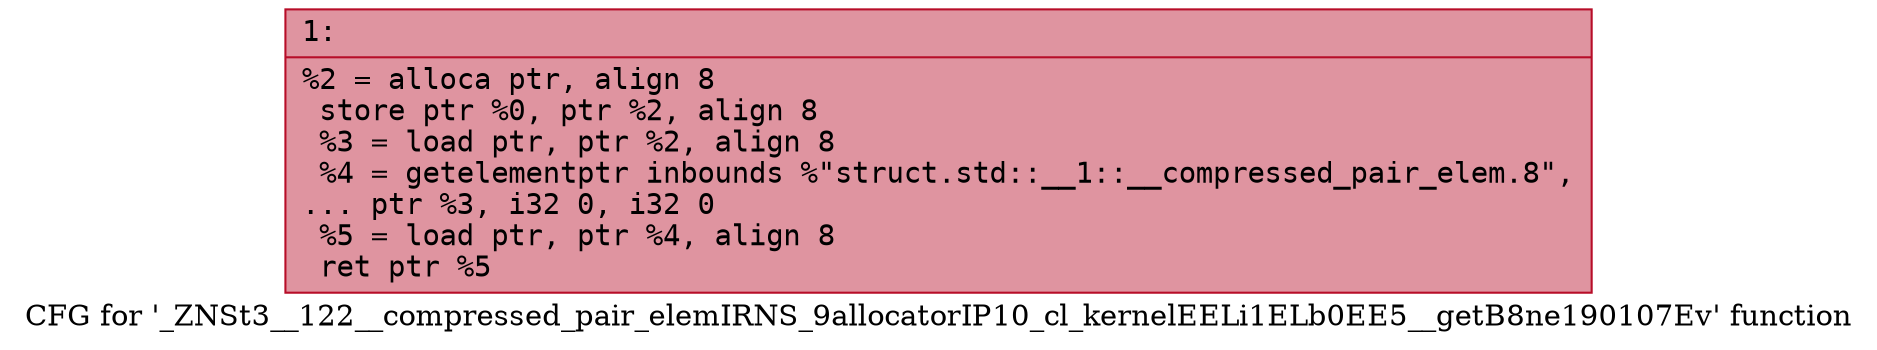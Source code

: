 digraph "CFG for '_ZNSt3__122__compressed_pair_elemIRNS_9allocatorIP10_cl_kernelEELi1ELb0EE5__getB8ne190107Ev' function" {
	label="CFG for '_ZNSt3__122__compressed_pair_elemIRNS_9allocatorIP10_cl_kernelEELi1ELb0EE5__getB8ne190107Ev' function";

	Node0x60000093ea80 [shape=record,color="#b70d28ff", style=filled, fillcolor="#b70d2870" fontname="Courier",label="{1:\l|  %2 = alloca ptr, align 8\l  store ptr %0, ptr %2, align 8\l  %3 = load ptr, ptr %2, align 8\l  %4 = getelementptr inbounds %\"struct.std::__1::__compressed_pair_elem.8\",\l... ptr %3, i32 0, i32 0\l  %5 = load ptr, ptr %4, align 8\l  ret ptr %5\l}"];
}

